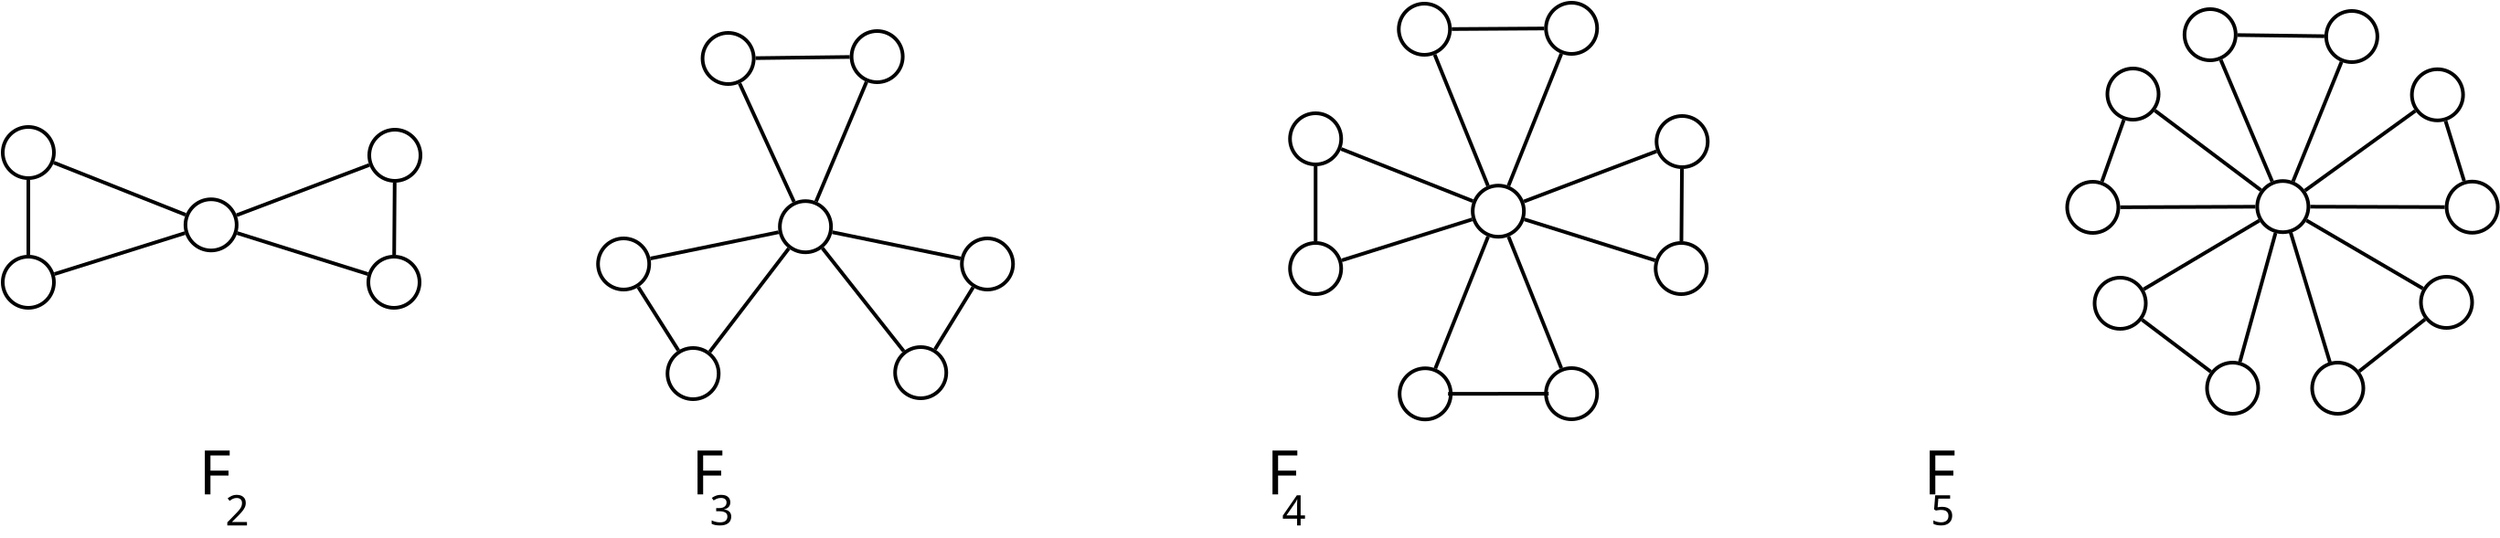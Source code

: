 <?xml version="1.0" encoding="UTF-8"?>
<dia:diagram xmlns:dia="http://www.lysator.liu.se/~alla/dia/">
  <dia:layer name="Background" visible="true" active="true">
    <dia:object type="Standard - Ellipse" version="0" id="O0">
      <dia:attribute name="obj_pos">
        <dia:point val="38.2,21.45"/>
      </dia:attribute>
      <dia:attribute name="obj_bb">
        <dia:rectangle val="38.1,21.35;41.1,24.35"/>
      </dia:attribute>
      <dia:attribute name="elem_corner">
        <dia:point val="38.2,21.45"/>
      </dia:attribute>
      <dia:attribute name="elem_width">
        <dia:real val="2.8"/>
      </dia:attribute>
      <dia:attribute name="elem_height">
        <dia:real val="2.8"/>
      </dia:attribute>
      <dia:attribute name="border_width">
        <dia:real val="0.2"/>
      </dia:attribute>
      <dia:attribute name="show_background">
        <dia:boolean val="false"/>
      </dia:attribute>
      <dia:attribute name="aspect">
        <dia:enum val="2"/>
      </dia:attribute>
    </dia:object>
    <dia:object type="Standard - Line" version="0" id="O1">
      <dia:attribute name="obj_pos">
        <dia:point val="30.999,19.442"/>
      </dia:attribute>
      <dia:attribute name="obj_bb">
        <dia:rectangle val="30.869,19.312;38.336,22.427"/>
      </dia:attribute>
      <dia:attribute name="conn_endpoints">
        <dia:point val="30.999,19.442"/>
        <dia:point val="38.206,22.298"/>
      </dia:attribute>
      <dia:attribute name="numcp">
        <dia:int val="1"/>
      </dia:attribute>
      <dia:attribute name="line_width">
        <dia:real val="0.2"/>
      </dia:attribute>
      <dia:connections>
        <dia:connection handle="0" to="O2" connection="8"/>
        <dia:connection handle="1" to="O0" connection="8"/>
      </dia:connections>
    </dia:object>
    <dia:object type="Standard - Ellipse" version="0" id="O2">
      <dia:attribute name="obj_pos">
        <dia:point val="28.205,17.49"/>
      </dia:attribute>
      <dia:attribute name="obj_bb">
        <dia:rectangle val="28.105,17.39;31.105,20.39"/>
      </dia:attribute>
      <dia:attribute name="elem_corner">
        <dia:point val="28.205,17.49"/>
      </dia:attribute>
      <dia:attribute name="elem_width">
        <dia:real val="2.8"/>
      </dia:attribute>
      <dia:attribute name="elem_height">
        <dia:real val="2.8"/>
      </dia:attribute>
      <dia:attribute name="border_width">
        <dia:real val="0.2"/>
      </dia:attribute>
      <dia:attribute name="show_background">
        <dia:boolean val="false"/>
      </dia:attribute>
      <dia:attribute name="aspect">
        <dia:enum val="2"/>
      </dia:attribute>
    </dia:object>
    <dia:object type="Standard - Line" version="0" id="O3">
      <dia:attribute name="obj_pos">
        <dia:point val="31.036,25.541"/>
      </dia:attribute>
      <dia:attribute name="obj_bb">
        <dia:rectangle val="30.91,23.174;38.295,25.666"/>
      </dia:attribute>
      <dia:attribute name="conn_endpoints">
        <dia:point val="31.036,25.541"/>
        <dia:point val="38.169,23.299"/>
      </dia:attribute>
      <dia:attribute name="numcp">
        <dia:int val="1"/>
      </dia:attribute>
      <dia:attribute name="line_width">
        <dia:real val="0.2"/>
      </dia:attribute>
      <dia:connections>
        <dia:connection handle="0" to="O4" connection="8"/>
        <dia:connection handle="1" to="O0" connection="8"/>
      </dia:connections>
    </dia:object>
    <dia:object type="Standard - Ellipse" version="0" id="O4">
      <dia:attribute name="obj_pos">
        <dia:point val="28.205,24.59"/>
      </dia:attribute>
      <dia:attribute name="obj_bb">
        <dia:rectangle val="28.105,24.49;31.105,27.49"/>
      </dia:attribute>
      <dia:attribute name="elem_corner">
        <dia:point val="28.205,24.59"/>
      </dia:attribute>
      <dia:attribute name="elem_width">
        <dia:real val="2.8"/>
      </dia:attribute>
      <dia:attribute name="elem_height">
        <dia:real val="2.8"/>
      </dia:attribute>
      <dia:attribute name="border_width">
        <dia:real val="0.2"/>
      </dia:attribute>
      <dia:attribute name="show_background">
        <dia:boolean val="false"/>
      </dia:attribute>
      <dia:attribute name="aspect">
        <dia:enum val="2"/>
      </dia:attribute>
    </dia:object>
    <dia:object type="Standard - Line" version="0" id="O5">
      <dia:attribute name="obj_pos">
        <dia:point val="29.605,24.49"/>
      </dia:attribute>
      <dia:attribute name="obj_bb">
        <dia:rectangle val="29.505,20.29;29.705,24.59"/>
      </dia:attribute>
      <dia:attribute name="conn_endpoints">
        <dia:point val="29.605,24.49"/>
        <dia:point val="29.605,20.39"/>
      </dia:attribute>
      <dia:attribute name="numcp">
        <dia:int val="1"/>
      </dia:attribute>
      <dia:attribute name="line_width">
        <dia:real val="0.2"/>
      </dia:attribute>
      <dia:connections>
        <dia:connection handle="0" to="O4" connection="8"/>
        <dia:connection handle="1" to="O2" connection="8"/>
      </dia:connections>
    </dia:object>
    <dia:object type="Standard - Line" version="0" id="O6">
      <dia:attribute name="obj_pos">
        <dia:point val="48.253,19.571"/>
      </dia:attribute>
      <dia:attribute name="obj_bb">
        <dia:rectangle val="40.873,19.442;48.382,22.448"/>
      </dia:attribute>
      <dia:attribute name="conn_endpoints">
        <dia:point val="48.253,19.571"/>
        <dia:point val="41.002,22.319"/>
      </dia:attribute>
      <dia:attribute name="numcp">
        <dia:int val="1"/>
      </dia:attribute>
      <dia:attribute name="line_width">
        <dia:real val="0.2"/>
      </dia:attribute>
      <dia:connections>
        <dia:connection handle="0" to="O7" connection="8"/>
        <dia:connection handle="1" to="O0" connection="8"/>
      </dia:connections>
    </dia:object>
    <dia:object type="Standard - Ellipse" version="0" id="O7">
      <dia:attribute name="obj_pos">
        <dia:point val="48.255,17.64"/>
      </dia:attribute>
      <dia:attribute name="obj_bb">
        <dia:rectangle val="48.155,17.54;51.155,20.54"/>
      </dia:attribute>
      <dia:attribute name="elem_corner">
        <dia:point val="48.255,17.64"/>
      </dia:attribute>
      <dia:attribute name="elem_width">
        <dia:real val="2.8"/>
      </dia:attribute>
      <dia:attribute name="elem_height">
        <dia:real val="2.8"/>
      </dia:attribute>
      <dia:attribute name="border_width">
        <dia:real val="0.2"/>
      </dia:attribute>
      <dia:attribute name="show_background">
        <dia:boolean val="false"/>
      </dia:attribute>
      <dia:attribute name="aspect">
        <dia:enum val="2"/>
      </dia:attribute>
    </dia:object>
    <dia:object type="Standard - Line" version="0" id="O8">
      <dia:attribute name="obj_pos">
        <dia:point val="48.176,25.541"/>
      </dia:attribute>
      <dia:attribute name="obj_bb">
        <dia:rectangle val="40.904,23.173;48.301,25.667"/>
      </dia:attribute>
      <dia:attribute name="conn_endpoints">
        <dia:point val="48.176,25.541"/>
        <dia:point val="41.029,23.299"/>
      </dia:attribute>
      <dia:attribute name="numcp">
        <dia:int val="1"/>
      </dia:attribute>
      <dia:attribute name="line_width">
        <dia:real val="0.2"/>
      </dia:attribute>
      <dia:connections>
        <dia:connection handle="0" to="O9" connection="8"/>
        <dia:connection handle="1" to="O0" connection="8"/>
      </dia:connections>
    </dia:object>
    <dia:object type="Standard - Ellipse" version="0" id="O9">
      <dia:attribute name="obj_pos">
        <dia:point val="48.205,24.59"/>
      </dia:attribute>
      <dia:attribute name="obj_bb">
        <dia:rectangle val="48.105,24.49;51.105,27.49"/>
      </dia:attribute>
      <dia:attribute name="elem_corner">
        <dia:point val="48.205,24.59"/>
      </dia:attribute>
      <dia:attribute name="elem_width">
        <dia:real val="2.8"/>
      </dia:attribute>
      <dia:attribute name="elem_height">
        <dia:real val="2.8"/>
      </dia:attribute>
      <dia:attribute name="border_width">
        <dia:real val="0.2"/>
      </dia:attribute>
      <dia:attribute name="show_background">
        <dia:boolean val="false"/>
      </dia:attribute>
      <dia:attribute name="aspect">
        <dia:enum val="2"/>
      </dia:attribute>
    </dia:object>
    <dia:object type="Standard - Line" version="0" id="O10">
      <dia:attribute name="obj_pos">
        <dia:point val="49.616,24.49"/>
      </dia:attribute>
      <dia:attribute name="obj_bb">
        <dia:rectangle val="49.515,20.44;49.745,24.59"/>
      </dia:attribute>
      <dia:attribute name="conn_endpoints">
        <dia:point val="49.616,24.49"/>
        <dia:point val="49.644,20.54"/>
      </dia:attribute>
      <dia:attribute name="numcp">
        <dia:int val="1"/>
      </dia:attribute>
      <dia:attribute name="line_width">
        <dia:real val="0.2"/>
      </dia:attribute>
      <dia:connections>
        <dia:connection handle="0" to="O9" connection="8"/>
        <dia:connection handle="1" to="O7" connection="8"/>
      </dia:connections>
    </dia:object>
    <dia:object type="Standard - Ellipse" version="0" id="O11">
      <dia:attribute name="obj_pos">
        <dia:point val="70.713,21.55"/>
      </dia:attribute>
      <dia:attribute name="obj_bb">
        <dia:rectangle val="70.612,21.45;73.612,24.45"/>
      </dia:attribute>
      <dia:attribute name="elem_corner">
        <dia:point val="70.713,21.55"/>
      </dia:attribute>
      <dia:attribute name="elem_width">
        <dia:real val="2.8"/>
      </dia:attribute>
      <dia:attribute name="elem_height">
        <dia:real val="2.8"/>
      </dia:attribute>
      <dia:attribute name="border_width">
        <dia:real val="0.2"/>
      </dia:attribute>
      <dia:attribute name="show_background">
        <dia:boolean val="false"/>
      </dia:attribute>
      <dia:attribute name="aspect">
        <dia:enum val="2"/>
      </dia:attribute>
    </dia:object>
    <dia:object type="Standard - Line" version="0" id="O12">
      <dia:attribute name="obj_pos">
        <dia:point val="63.637,24.689"/>
      </dia:attribute>
      <dia:attribute name="obj_bb">
        <dia:rectangle val="63.519,23.133;70.761,24.807"/>
      </dia:attribute>
      <dia:attribute name="conn_endpoints">
        <dia:point val="63.637,24.689"/>
        <dia:point val="70.643,23.251"/>
      </dia:attribute>
      <dia:attribute name="numcp">
        <dia:int val="1"/>
      </dia:attribute>
      <dia:attribute name="line_width">
        <dia:real val="0.2"/>
      </dia:attribute>
      <dia:connections>
        <dia:connection handle="0" to="O13" connection="8"/>
        <dia:connection handle="1" to="O11" connection="8"/>
      </dia:connections>
    </dia:object>
    <dia:object type="Standard - Ellipse" version="0" id="O13">
      <dia:attribute name="obj_pos">
        <dia:point val="60.767,23.59"/>
      </dia:attribute>
      <dia:attribute name="obj_bb">
        <dia:rectangle val="60.667,23.49;63.667,26.49"/>
      </dia:attribute>
      <dia:attribute name="elem_corner">
        <dia:point val="60.767,23.59"/>
      </dia:attribute>
      <dia:attribute name="elem_width">
        <dia:real val="2.8"/>
      </dia:attribute>
      <dia:attribute name="elem_height">
        <dia:real val="2.8"/>
      </dia:attribute>
      <dia:attribute name="border_width">
        <dia:real val="0.2"/>
      </dia:attribute>
      <dia:attribute name="show_background">
        <dia:boolean val="false"/>
      </dia:attribute>
      <dia:attribute name="aspect">
        <dia:enum val="2"/>
      </dia:attribute>
    </dia:object>
    <dia:object type="Standard - Line" version="0" id="O14">
      <dia:attribute name="obj_pos">
        <dia:point val="66.879,29.798"/>
      </dia:attribute>
      <dia:attribute name="obj_bb">
        <dia:rectangle val="66.738,24.002;71.342,29.938"/>
      </dia:attribute>
      <dia:attribute name="conn_endpoints">
        <dia:point val="66.879,29.798"/>
        <dia:point val="71.201,24.142"/>
      </dia:attribute>
      <dia:attribute name="numcp">
        <dia:int val="1"/>
      </dia:attribute>
      <dia:attribute name="line_width">
        <dia:real val="0.2"/>
      </dia:attribute>
      <dia:connections>
        <dia:connection handle="0" to="O15" connection="8"/>
        <dia:connection handle="1" to="O11" connection="8"/>
      </dia:connections>
    </dia:object>
    <dia:object type="Standard - Ellipse" version="0" id="O15">
      <dia:attribute name="obj_pos">
        <dia:point val="64.567,29.59"/>
      </dia:attribute>
      <dia:attribute name="obj_bb">
        <dia:rectangle val="64.468,29.49;67.468,32.49"/>
      </dia:attribute>
      <dia:attribute name="elem_corner">
        <dia:point val="64.567,29.59"/>
      </dia:attribute>
      <dia:attribute name="elem_width">
        <dia:real val="2.8"/>
      </dia:attribute>
      <dia:attribute name="elem_height">
        <dia:real val="2.8"/>
      </dia:attribute>
      <dia:attribute name="border_width">
        <dia:real val="0.2"/>
      </dia:attribute>
      <dia:attribute name="show_background">
        <dia:boolean val="false"/>
      </dia:attribute>
      <dia:attribute name="aspect">
        <dia:enum val="2"/>
      </dia:attribute>
    </dia:object>
    <dia:object type="Standard - Line" version="0" id="O16">
      <dia:attribute name="obj_pos">
        <dia:point val="65.165,29.723"/>
      </dia:attribute>
      <dia:attribute name="obj_bb">
        <dia:rectangle val="62.832,26.119;65.303,29.86"/>
      </dia:attribute>
      <dia:attribute name="conn_endpoints">
        <dia:point val="65.165,29.723"/>
        <dia:point val="62.97,26.258"/>
      </dia:attribute>
      <dia:attribute name="numcp">
        <dia:int val="1"/>
      </dia:attribute>
      <dia:attribute name="line_width">
        <dia:real val="0.2"/>
      </dia:attribute>
      <dia:connections>
        <dia:connection handle="0" to="O15" connection="8"/>
        <dia:connection handle="1" to="O13" connection="8"/>
      </dia:connections>
    </dia:object>
    <dia:object type="Standard - Line" version="0" id="O17">
      <dia:attribute name="obj_pos">
        <dia:point val="80.598,24.689"/>
      </dia:attribute>
      <dia:attribute name="obj_bb">
        <dia:rectangle val="73.464,23.133;80.716,24.807"/>
      </dia:attribute>
      <dia:attribute name="conn_endpoints">
        <dia:point val="80.598,24.689"/>
        <dia:point val="73.582,23.251"/>
      </dia:attribute>
      <dia:attribute name="numcp">
        <dia:int val="1"/>
      </dia:attribute>
      <dia:attribute name="line_width">
        <dia:real val="0.2"/>
      </dia:attribute>
      <dia:connections>
        <dia:connection handle="0" to="O18" connection="8"/>
        <dia:connection handle="1" to="O11" connection="8"/>
      </dia:connections>
    </dia:object>
    <dia:object type="Standard - Ellipse" version="0" id="O18">
      <dia:attribute name="obj_pos">
        <dia:point val="80.668,23.59"/>
      </dia:attribute>
      <dia:attribute name="obj_bb">
        <dia:rectangle val="80.567,23.49;83.567,26.49"/>
      </dia:attribute>
      <dia:attribute name="elem_corner">
        <dia:point val="80.668,23.59"/>
      </dia:attribute>
      <dia:attribute name="elem_width">
        <dia:real val="2.8"/>
      </dia:attribute>
      <dia:attribute name="elem_height">
        <dia:real val="2.8"/>
      </dia:attribute>
      <dia:attribute name="border_width">
        <dia:real val="0.2"/>
      </dia:attribute>
      <dia:attribute name="show_background">
        <dia:boolean val="false"/>
      </dia:attribute>
      <dia:attribute name="aspect">
        <dia:enum val="2"/>
      </dia:attribute>
    </dia:object>
    <dia:object type="Standard - Line" version="0" id="O19">
      <dia:attribute name="obj_pos">
        <dia:point val="77.491,29.766"/>
      </dia:attribute>
      <dia:attribute name="obj_bb">
        <dia:rectangle val="72.899,23.984;77.631,29.906"/>
      </dia:attribute>
      <dia:attribute name="conn_endpoints">
        <dia:point val="77.491,29.766"/>
        <dia:point val="73.039,24.124"/>
      </dia:attribute>
      <dia:attribute name="numcp">
        <dia:int val="1"/>
      </dia:attribute>
      <dia:attribute name="line_width">
        <dia:real val="0.2"/>
      </dia:attribute>
      <dia:connections>
        <dia:connection handle="0" to="O20" connection="8"/>
        <dia:connection handle="1" to="O11" connection="8"/>
      </dia:connections>
    </dia:object>
    <dia:object type="Standard - Ellipse" version="0" id="O20">
      <dia:attribute name="obj_pos">
        <dia:point val="77.017,29.54"/>
      </dia:attribute>
      <dia:attribute name="obj_bb">
        <dia:rectangle val="76.918,29.44;79.918,32.44"/>
      </dia:attribute>
      <dia:attribute name="elem_corner">
        <dia:point val="77.017,29.54"/>
      </dia:attribute>
      <dia:attribute name="elem_width">
        <dia:real val="2.8"/>
      </dia:attribute>
      <dia:attribute name="elem_height">
        <dia:real val="2.8"/>
      </dia:attribute>
      <dia:attribute name="border_width">
        <dia:real val="0.2"/>
      </dia:attribute>
      <dia:attribute name="show_background">
        <dia:boolean val="false"/>
      </dia:attribute>
      <dia:attribute name="aspect">
        <dia:enum val="2"/>
      </dia:attribute>
    </dia:object>
    <dia:object type="Standard - Line" version="0" id="O21">
      <dia:attribute name="obj_pos">
        <dia:point val="79.202,29.661"/>
      </dia:attribute>
      <dia:attribute name="obj_bb">
        <dia:rectangle val="79.064,26.131;81.421,29.799"/>
      </dia:attribute>
      <dia:attribute name="conn_endpoints">
        <dia:point val="79.202,29.661"/>
        <dia:point val="81.283,26.269"/>
      </dia:attribute>
      <dia:attribute name="numcp">
        <dia:int val="1"/>
      </dia:attribute>
      <dia:attribute name="line_width">
        <dia:real val="0.2"/>
      </dia:attribute>
      <dia:connections>
        <dia:connection handle="0" to="O20" connection="8"/>
        <dia:connection handle="1" to="O18" connection="8"/>
      </dia:connections>
    </dia:object>
    <dia:object type="Standard - Line" version="0" id="O22">
      <dia:attribute name="obj_pos">
        <dia:point val="75.453,15.023"/>
      </dia:attribute>
      <dia:attribute name="obj_bb">
        <dia:rectangle val="72.564,14.892;75.584,21.698"/>
      </dia:attribute>
      <dia:attribute name="conn_endpoints">
        <dia:point val="75.453,15.023"/>
        <dia:point val="72.695,21.567"/>
      </dia:attribute>
      <dia:attribute name="numcp">
        <dia:int val="1"/>
      </dia:attribute>
      <dia:attribute name="line_width">
        <dia:real val="0.2"/>
      </dia:attribute>
      <dia:connections>
        <dia:connection handle="0" to="O23" connection="8"/>
        <dia:connection handle="1" to="O11" connection="8"/>
      </dia:connections>
    </dia:object>
    <dia:object type="Standard - Ellipse" version="0" id="O23">
      <dia:attribute name="obj_pos">
        <dia:point val="74.635,12.24"/>
      </dia:attribute>
      <dia:attribute name="obj_bb">
        <dia:rectangle val="74.535,12.14;77.535,15.14"/>
      </dia:attribute>
      <dia:attribute name="elem_corner">
        <dia:point val="74.635,12.24"/>
      </dia:attribute>
      <dia:attribute name="elem_width">
        <dia:real val="2.8"/>
      </dia:attribute>
      <dia:attribute name="elem_height">
        <dia:real val="2.8"/>
      </dia:attribute>
      <dia:attribute name="border_width">
        <dia:real val="0.2"/>
      </dia:attribute>
      <dia:attribute name="show_background">
        <dia:boolean val="false"/>
      </dia:attribute>
      <dia:attribute name="aspect">
        <dia:enum val="2"/>
      </dia:attribute>
    </dia:object>
    <dia:object type="Standard - Line" version="0" id="O24">
      <dia:attribute name="obj_pos">
        <dia:point val="68.511,15.103"/>
      </dia:attribute>
      <dia:attribute name="obj_bb">
        <dia:rectangle val="68.378,14.971;71.619,21.719"/>
      </dia:attribute>
      <dia:attribute name="conn_endpoints">
        <dia:point val="68.511,15.103"/>
        <dia:point val="71.487,21.587"/>
      </dia:attribute>
      <dia:attribute name="numcp">
        <dia:int val="1"/>
      </dia:attribute>
      <dia:attribute name="line_width">
        <dia:real val="0.2"/>
      </dia:attribute>
      <dia:connections>
        <dia:connection handle="0" to="O25" connection="8"/>
        <dia:connection handle="1" to="O11" connection="8"/>
      </dia:connections>
    </dia:object>
    <dia:object type="Standard - Ellipse" version="0" id="O25">
      <dia:attribute name="obj_pos">
        <dia:point val="66.485,12.34"/>
      </dia:attribute>
      <dia:attribute name="obj_bb">
        <dia:rectangle val="66.385,12.24;69.385,15.24"/>
      </dia:attribute>
      <dia:attribute name="elem_corner">
        <dia:point val="66.485,12.34"/>
      </dia:attribute>
      <dia:attribute name="elem_width">
        <dia:real val="2.8"/>
      </dia:attribute>
      <dia:attribute name="elem_height">
        <dia:real val="2.8"/>
      </dia:attribute>
      <dia:attribute name="border_width">
        <dia:real val="0.2"/>
      </dia:attribute>
      <dia:attribute name="show_background">
        <dia:boolean val="false"/>
      </dia:attribute>
      <dia:attribute name="aspect">
        <dia:enum val="2"/>
      </dia:attribute>
    </dia:object>
    <dia:object type="Standard - Line" version="0" id="O26">
      <dia:attribute name="obj_pos">
        <dia:point val="69.383,13.722"/>
      </dia:attribute>
      <dia:attribute name="obj_bb">
        <dia:rectangle val="69.282,13.557;74.638,13.823"/>
      </dia:attribute>
      <dia:attribute name="conn_endpoints">
        <dia:point val="69.383,13.722"/>
        <dia:point val="74.537,13.658"/>
      </dia:attribute>
      <dia:attribute name="numcp">
        <dia:int val="1"/>
      </dia:attribute>
      <dia:attribute name="line_width">
        <dia:real val="0.2"/>
      </dia:attribute>
      <dia:connections>
        <dia:connection handle="0" to="O25" connection="8"/>
        <dia:connection handle="1" to="O23" connection="8"/>
      </dia:connections>
    </dia:object>
    <dia:object type="Standard - Ellipse" version="0" id="O27">
      <dia:attribute name="obj_pos">
        <dia:point val="108.612,20.7"/>
      </dia:attribute>
      <dia:attribute name="obj_bb">
        <dia:rectangle val="108.512,20.6;111.512,23.6"/>
      </dia:attribute>
      <dia:attribute name="elem_corner">
        <dia:point val="108.612,20.7"/>
      </dia:attribute>
      <dia:attribute name="elem_width">
        <dia:real val="2.8"/>
      </dia:attribute>
      <dia:attribute name="elem_height">
        <dia:real val="2.8"/>
      </dia:attribute>
      <dia:attribute name="border_width">
        <dia:real val="0.2"/>
      </dia:attribute>
      <dia:attribute name="show_background">
        <dia:boolean val="false"/>
      </dia:attribute>
      <dia:attribute name="aspect">
        <dia:enum val="2"/>
      </dia:attribute>
    </dia:object>
    <dia:object type="Standard - Line" version="0" id="O28">
      <dia:attribute name="obj_pos">
        <dia:point val="101.412,18.693"/>
      </dia:attribute>
      <dia:attribute name="obj_bb">
        <dia:rectangle val="101.282,18.563;108.747,21.677"/>
      </dia:attribute>
      <dia:attribute name="conn_endpoints">
        <dia:point val="101.412,18.693"/>
        <dia:point val="108.617,21.547"/>
      </dia:attribute>
      <dia:attribute name="numcp">
        <dia:int val="1"/>
      </dia:attribute>
      <dia:attribute name="line_width">
        <dia:real val="0.2"/>
      </dia:attribute>
      <dia:connections>
        <dia:connection handle="0" to="O29" connection="8"/>
        <dia:connection handle="1" to="O27" connection="8"/>
      </dia:connections>
    </dia:object>
    <dia:object type="Standard - Ellipse" version="0" id="O29">
      <dia:attribute name="obj_pos">
        <dia:point val="98.618,16.74"/>
      </dia:attribute>
      <dia:attribute name="obj_bb">
        <dia:rectangle val="98.517,16.64;101.517,19.64"/>
      </dia:attribute>
      <dia:attribute name="elem_corner">
        <dia:point val="98.618,16.74"/>
      </dia:attribute>
      <dia:attribute name="elem_width">
        <dia:real val="2.8"/>
      </dia:attribute>
      <dia:attribute name="elem_height">
        <dia:real val="2.8"/>
      </dia:attribute>
      <dia:attribute name="border_width">
        <dia:real val="0.2"/>
      </dia:attribute>
      <dia:attribute name="show_background">
        <dia:boolean val="false"/>
      </dia:attribute>
      <dia:attribute name="aspect">
        <dia:enum val="2"/>
      </dia:attribute>
    </dia:object>
    <dia:object type="Standard - Line" version="0" id="O30">
      <dia:attribute name="obj_pos">
        <dia:point val="101.448,24.791"/>
      </dia:attribute>
      <dia:attribute name="obj_bb">
        <dia:rectangle val="101.323,22.424;108.707,24.916"/>
      </dia:attribute>
      <dia:attribute name="conn_endpoints">
        <dia:point val="101.448,24.791"/>
        <dia:point val="108.582,22.549"/>
      </dia:attribute>
      <dia:attribute name="numcp">
        <dia:int val="1"/>
      </dia:attribute>
      <dia:attribute name="line_width">
        <dia:real val="0.2"/>
      </dia:attribute>
      <dia:connections>
        <dia:connection handle="0" to="O31" connection="8"/>
        <dia:connection handle="1" to="O27" connection="8"/>
      </dia:connections>
    </dia:object>
    <dia:object type="Standard - Ellipse" version="0" id="O31">
      <dia:attribute name="obj_pos">
        <dia:point val="98.618,23.84"/>
      </dia:attribute>
      <dia:attribute name="obj_bb">
        <dia:rectangle val="98.517,23.74;101.517,26.74"/>
      </dia:attribute>
      <dia:attribute name="elem_corner">
        <dia:point val="98.618,23.84"/>
      </dia:attribute>
      <dia:attribute name="elem_width">
        <dia:real val="2.8"/>
      </dia:attribute>
      <dia:attribute name="elem_height">
        <dia:real val="2.8"/>
      </dia:attribute>
      <dia:attribute name="border_width">
        <dia:real val="0.2"/>
      </dia:attribute>
      <dia:attribute name="show_background">
        <dia:boolean val="false"/>
      </dia:attribute>
      <dia:attribute name="aspect">
        <dia:enum val="2"/>
      </dia:attribute>
    </dia:object>
    <dia:object type="Standard - Line" version="0" id="O32">
      <dia:attribute name="obj_pos">
        <dia:point val="100.017,23.74"/>
      </dia:attribute>
      <dia:attribute name="obj_bb">
        <dia:rectangle val="99.918,19.54;100.117,23.84"/>
      </dia:attribute>
      <dia:attribute name="conn_endpoints">
        <dia:point val="100.017,23.74"/>
        <dia:point val="100.017,19.64"/>
      </dia:attribute>
      <dia:attribute name="numcp">
        <dia:int val="1"/>
      </dia:attribute>
      <dia:attribute name="line_width">
        <dia:real val="0.2"/>
      </dia:attribute>
      <dia:connections>
        <dia:connection handle="0" to="O31" connection="8"/>
        <dia:connection handle="1" to="O29" connection="8"/>
      </dia:connections>
    </dia:object>
    <dia:object type="Standard - Line" version="0" id="O33">
      <dia:attribute name="obj_pos">
        <dia:point val="118.666,18.821"/>
      </dia:attribute>
      <dia:attribute name="obj_bb">
        <dia:rectangle val="111.286,18.692;118.794,21.698"/>
      </dia:attribute>
      <dia:attribute name="conn_endpoints">
        <dia:point val="118.666,18.821"/>
        <dia:point val="111.414,21.569"/>
      </dia:attribute>
      <dia:attribute name="numcp">
        <dia:int val="1"/>
      </dia:attribute>
      <dia:attribute name="line_width">
        <dia:real val="0.2"/>
      </dia:attribute>
      <dia:connections>
        <dia:connection handle="0" to="O34" connection="8"/>
        <dia:connection handle="1" to="O27" connection="8"/>
      </dia:connections>
    </dia:object>
    <dia:object type="Standard - Ellipse" version="0" id="O34">
      <dia:attribute name="obj_pos">
        <dia:point val="118.668,16.89"/>
      </dia:attribute>
      <dia:attribute name="obj_bb">
        <dia:rectangle val="118.568,16.79;121.568,19.79"/>
      </dia:attribute>
      <dia:attribute name="elem_corner">
        <dia:point val="118.668,16.89"/>
      </dia:attribute>
      <dia:attribute name="elem_width">
        <dia:real val="2.8"/>
      </dia:attribute>
      <dia:attribute name="elem_height">
        <dia:real val="2.8"/>
      </dia:attribute>
      <dia:attribute name="border_width">
        <dia:real val="0.2"/>
      </dia:attribute>
      <dia:attribute name="show_background">
        <dia:boolean val="false"/>
      </dia:attribute>
      <dia:attribute name="aspect">
        <dia:enum val="2"/>
      </dia:attribute>
    </dia:object>
    <dia:object type="Standard - Line" version="0" id="O35">
      <dia:attribute name="obj_pos">
        <dia:point val="118.589,24.791"/>
      </dia:attribute>
      <dia:attribute name="obj_bb">
        <dia:rectangle val="111.316,22.423;118.714,24.917"/>
      </dia:attribute>
      <dia:attribute name="conn_endpoints">
        <dia:point val="118.589,24.791"/>
        <dia:point val="111.441,22.549"/>
      </dia:attribute>
      <dia:attribute name="numcp">
        <dia:int val="1"/>
      </dia:attribute>
      <dia:attribute name="line_width">
        <dia:real val="0.2"/>
      </dia:attribute>
      <dia:connections>
        <dia:connection handle="0" to="O36" connection="8"/>
        <dia:connection handle="1" to="O27" connection="8"/>
      </dia:connections>
    </dia:object>
    <dia:object type="Standard - Ellipse" version="0" id="O36">
      <dia:attribute name="obj_pos">
        <dia:point val="118.618,23.84"/>
      </dia:attribute>
      <dia:attribute name="obj_bb">
        <dia:rectangle val="118.518,23.74;121.518,26.74"/>
      </dia:attribute>
      <dia:attribute name="elem_corner">
        <dia:point val="118.618,23.84"/>
      </dia:attribute>
      <dia:attribute name="elem_width">
        <dia:real val="2.8"/>
      </dia:attribute>
      <dia:attribute name="elem_height">
        <dia:real val="2.8"/>
      </dia:attribute>
      <dia:attribute name="border_width">
        <dia:real val="0.2"/>
      </dia:attribute>
      <dia:attribute name="show_background">
        <dia:boolean val="false"/>
      </dia:attribute>
      <dia:attribute name="aspect">
        <dia:enum val="2"/>
      </dia:attribute>
    </dia:object>
    <dia:object type="Standard - Line" version="0" id="O37">
      <dia:attribute name="obj_pos">
        <dia:point val="120.029,23.74"/>
      </dia:attribute>
      <dia:attribute name="obj_bb">
        <dia:rectangle val="119.928,19.69;120.158,23.84"/>
      </dia:attribute>
      <dia:attribute name="conn_endpoints">
        <dia:point val="120.029,23.74"/>
        <dia:point val="120.057,19.79"/>
      </dia:attribute>
      <dia:attribute name="numcp">
        <dia:int val="1"/>
      </dia:attribute>
      <dia:attribute name="line_width">
        <dia:real val="0.2"/>
      </dia:attribute>
      <dia:connections>
        <dia:connection handle="0" to="O36" connection="8"/>
        <dia:connection handle="1" to="O34" connection="8"/>
      </dia:connections>
    </dia:object>
    <dia:object type="Standard - Line" version="0" id="O38">
      <dia:attribute name="obj_pos">
        <dia:point val="113.462,13.48"/>
      </dia:attribute>
      <dia:attribute name="obj_bb">
        <dia:rectangle val="110.439,13.351;113.591,20.839"/>
      </dia:attribute>
      <dia:attribute name="conn_endpoints">
        <dia:point val="113.462,13.48"/>
        <dia:point val="110.568,20.709"/>
      </dia:attribute>
      <dia:attribute name="numcp">
        <dia:int val="1"/>
      </dia:attribute>
      <dia:attribute name="line_width">
        <dia:real val="0.2"/>
      </dia:attribute>
      <dia:connections>
        <dia:connection handle="0" to="O39" connection="8"/>
        <dia:connection handle="1" to="O27" connection="8"/>
      </dia:connections>
    </dia:object>
    <dia:object type="Standard - Ellipse" version="0" id="O39">
      <dia:attribute name="obj_pos">
        <dia:point val="112.618,10.69"/>
      </dia:attribute>
      <dia:attribute name="obj_bb">
        <dia:rectangle val="112.518,10.59;115.518,13.59"/>
      </dia:attribute>
      <dia:attribute name="elem_corner">
        <dia:point val="112.618,10.69"/>
      </dia:attribute>
      <dia:attribute name="elem_width">
        <dia:real val="2.8"/>
      </dia:attribute>
      <dia:attribute name="elem_height">
        <dia:real val="2.8"/>
      </dia:attribute>
      <dia:attribute name="border_width">
        <dia:real val="0.2"/>
      </dia:attribute>
      <dia:attribute name="show_background">
        <dia:boolean val="false"/>
      </dia:attribute>
      <dia:attribute name="aspect">
        <dia:enum val="2"/>
      </dia:attribute>
    </dia:object>
    <dia:object type="Standard - Line" version="0" id="O40">
      <dia:attribute name="obj_pos">
        <dia:point val="106.532,13.53"/>
      </dia:attribute>
      <dia:attribute name="obj_bb">
        <dia:rectangle val="106.402,13.4;109.578,20.84"/>
      </dia:attribute>
      <dia:attribute name="conn_endpoints">
        <dia:point val="106.532,13.53"/>
        <dia:point val="109.448,20.71"/>
      </dia:attribute>
      <dia:attribute name="numcp">
        <dia:int val="1"/>
      </dia:attribute>
      <dia:attribute name="line_width">
        <dia:real val="0.2"/>
      </dia:attribute>
      <dia:connections>
        <dia:connection handle="0" to="O41" connection="8"/>
        <dia:connection handle="1" to="O27" connection="8"/>
      </dia:connections>
    </dia:object>
    <dia:object type="Standard - Ellipse" version="0" id="O41">
      <dia:attribute name="obj_pos">
        <dia:point val="104.568,10.74"/>
      </dia:attribute>
      <dia:attribute name="obj_bb">
        <dia:rectangle val="104.468,10.64;107.468,13.64"/>
      </dia:attribute>
      <dia:attribute name="elem_corner">
        <dia:point val="104.568,10.74"/>
      </dia:attribute>
      <dia:attribute name="elem_width">
        <dia:real val="2.8"/>
      </dia:attribute>
      <dia:attribute name="elem_height">
        <dia:real val="2.8"/>
      </dia:attribute>
      <dia:attribute name="border_width">
        <dia:real val="0.2"/>
      </dia:attribute>
      <dia:attribute name="show_background">
        <dia:boolean val="false"/>
      </dia:attribute>
      <dia:attribute name="aspect">
        <dia:enum val="2"/>
      </dia:attribute>
    </dia:object>
    <dia:object type="Standard - Line" version="0" id="O42">
      <dia:attribute name="obj_pos">
        <dia:point val="107.468,12.131"/>
      </dia:attribute>
      <dia:attribute name="obj_bb">
        <dia:rectangle val="107.367,11.999;112.619,12.231"/>
      </dia:attribute>
      <dia:attribute name="conn_endpoints">
        <dia:point val="107.468,12.131"/>
        <dia:point val="112.518,12.099"/>
      </dia:attribute>
      <dia:attribute name="numcp">
        <dia:int val="1"/>
      </dia:attribute>
      <dia:attribute name="line_width">
        <dia:real val="0.2"/>
      </dia:attribute>
      <dia:connections>
        <dia:connection handle="0" to="O41" connection="8"/>
        <dia:connection handle="1" to="O39" connection="8"/>
      </dia:connections>
    </dia:object>
    <dia:object type="Standard - Line" version="0" id="O43">
      <dia:attribute name="obj_pos">
        <dia:point val="113.46,30.699"/>
      </dia:attribute>
      <dia:attribute name="obj_bb">
        <dia:rectangle val="110.44,23.361;113.59,30.829"/>
      </dia:attribute>
      <dia:attribute name="conn_endpoints">
        <dia:point val="113.46,30.699"/>
        <dia:point val="110.57,23.491"/>
      </dia:attribute>
      <dia:attribute name="numcp">
        <dia:int val="1"/>
      </dia:attribute>
      <dia:attribute name="line_width">
        <dia:real val="0.2"/>
      </dia:attribute>
      <dia:connections>
        <dia:connection handle="0" to="O44" connection="8"/>
        <dia:connection handle="1" to="O27" connection="8"/>
      </dia:connections>
    </dia:object>
    <dia:object type="Standard - Ellipse" version="0" id="O44">
      <dia:attribute name="obj_pos">
        <dia:point val="112.618,30.69"/>
      </dia:attribute>
      <dia:attribute name="obj_bb">
        <dia:rectangle val="112.518,30.59;115.518,33.59"/>
      </dia:attribute>
      <dia:attribute name="elem_corner">
        <dia:point val="112.618,30.69"/>
      </dia:attribute>
      <dia:attribute name="elem_width">
        <dia:real val="2.8"/>
      </dia:attribute>
      <dia:attribute name="elem_height">
        <dia:real val="2.8"/>
      </dia:attribute>
      <dia:attribute name="border_width">
        <dia:real val="0.2"/>
      </dia:attribute>
      <dia:attribute name="show_background">
        <dia:boolean val="false"/>
      </dia:attribute>
      <dia:attribute name="aspect">
        <dia:enum val="2"/>
      </dia:attribute>
    </dia:object>
    <dia:object type="Standard - Line" version="0" id="O45">
      <dia:attribute name="obj_pos">
        <dia:point val="106.57,30.708"/>
      </dia:attribute>
      <dia:attribute name="obj_bb">
        <dia:rectangle val="106.44,23.362;109.585,30.838"/>
      </dia:attribute>
      <dia:attribute name="conn_endpoints">
        <dia:point val="106.57,30.708"/>
        <dia:point val="109.455,23.492"/>
      </dia:attribute>
      <dia:attribute name="numcp">
        <dia:int val="1"/>
      </dia:attribute>
      <dia:attribute name="line_width">
        <dia:real val="0.2"/>
      </dia:attribute>
      <dia:connections>
        <dia:connection handle="0" to="O46" connection="8"/>
        <dia:connection handle="1" to="O27" connection="8"/>
      </dia:connections>
    </dia:object>
    <dia:object type="Standard - Ellipse" version="0" id="O46">
      <dia:attribute name="obj_pos">
        <dia:point val="104.613,30.7"/>
      </dia:attribute>
      <dia:attribute name="obj_bb">
        <dia:rectangle val="104.513,30.6;107.513,33.6"/>
      </dia:attribute>
      <dia:attribute name="elem_corner">
        <dia:point val="104.613,30.7"/>
      </dia:attribute>
      <dia:attribute name="elem_width">
        <dia:real val="2.8"/>
      </dia:attribute>
      <dia:attribute name="elem_height">
        <dia:real val="2.8"/>
      </dia:attribute>
      <dia:attribute name="border_width">
        <dia:real val="0.2"/>
      </dia:attribute>
      <dia:attribute name="show_background">
        <dia:boolean val="false"/>
      </dia:attribute>
      <dia:attribute name="aspect">
        <dia:enum val="2"/>
      </dia:attribute>
    </dia:object>
    <dia:object type="Standard - Line" version="0" id="O47">
      <dia:attribute name="obj_pos">
        <dia:point val="107.264,32.098"/>
      </dia:attribute>
      <dia:attribute name="obj_bb">
        <dia:rectangle val="107.164,31.991;112.867,32.199"/>
      </dia:attribute>
      <dia:attribute name="conn_endpoints">
        <dia:point val="107.264,32.098"/>
        <dia:point val="112.767,32.092"/>
      </dia:attribute>
      <dia:attribute name="numcp">
        <dia:int val="1"/>
      </dia:attribute>
      <dia:attribute name="line_width">
        <dia:real val="0.2"/>
      </dia:attribute>
      <dia:connections>
        <dia:connection handle="0" to="O46" connection="8"/>
        <dia:connection handle="1" to="O44" connection="8"/>
      </dia:connections>
    </dia:object>
    <dia:object type="Standard - Ellipse" version="0" id="O48">
      <dia:attribute name="obj_pos">
        <dia:point val="151.525,20.45"/>
      </dia:attribute>
      <dia:attribute name="obj_bb">
        <dia:rectangle val="151.425,20.35;154.425,23.35"/>
      </dia:attribute>
      <dia:attribute name="elem_corner">
        <dia:point val="151.525,20.45"/>
      </dia:attribute>
      <dia:attribute name="elem_width">
        <dia:real val="2.8"/>
      </dia:attribute>
      <dia:attribute name="elem_height">
        <dia:real val="2.8"/>
      </dia:attribute>
      <dia:attribute name="border_width">
        <dia:real val="0.2"/>
      </dia:attribute>
      <dia:attribute name="show_background">
        <dia:boolean val="false"/>
      </dia:attribute>
      <dia:attribute name="aspect">
        <dia:enum val="2"/>
      </dia:attribute>
    </dia:object>
    <dia:object type="Standard - Line" version="0" id="O49">
      <dia:attribute name="obj_pos">
        <dia:point val="145.318,26.374"/>
      </dia:attribute>
      <dia:attribute name="obj_bb">
        <dia:rectangle val="145.181,22.479;151.774,26.511"/>
      </dia:attribute>
      <dia:attribute name="conn_endpoints">
        <dia:point val="145.318,26.374"/>
        <dia:point val="151.637,22.616"/>
      </dia:attribute>
      <dia:attribute name="numcp">
        <dia:int val="1"/>
      </dia:attribute>
      <dia:attribute name="line_width">
        <dia:real val="0.2"/>
      </dia:attribute>
      <dia:connections>
        <dia:connection handle="0" to="O50" connection="8"/>
        <dia:connection handle="1" to="O48" connection="8"/>
      </dia:connections>
    </dia:object>
    <dia:object type="Standard - Ellipse" version="0" id="O50">
      <dia:attribute name="obj_pos">
        <dia:point val="142.63,25.74"/>
      </dia:attribute>
      <dia:attribute name="obj_bb">
        <dia:rectangle val="142.53,25.64;145.53,28.64"/>
      </dia:attribute>
      <dia:attribute name="elem_corner">
        <dia:point val="142.63,25.74"/>
      </dia:attribute>
      <dia:attribute name="elem_width">
        <dia:real val="2.8"/>
      </dia:attribute>
      <dia:attribute name="elem_height">
        <dia:real val="2.8"/>
      </dia:attribute>
      <dia:attribute name="border_width">
        <dia:real val="0.2"/>
      </dia:attribute>
      <dia:attribute name="show_background">
        <dia:boolean val="false"/>
      </dia:attribute>
      <dia:attribute name="aspect">
        <dia:enum val="2"/>
      </dia:attribute>
    </dia:object>
    <dia:object type="Standard - Line" version="0" id="O51">
      <dia:attribute name="obj_pos">
        <dia:point val="150.578,30.349"/>
      </dia:attribute>
      <dia:attribute name="obj_bb">
        <dia:rectangle val="150.455,23.169;152.65,30.471"/>
      </dia:attribute>
      <dia:attribute name="conn_endpoints">
        <dia:point val="150.578,30.349"/>
        <dia:point val="152.527,23.291"/>
      </dia:attribute>
      <dia:attribute name="numcp">
        <dia:int val="1"/>
      </dia:attribute>
      <dia:attribute name="line_width">
        <dia:real val="0.2"/>
      </dia:attribute>
      <dia:connections>
        <dia:connection handle="0" to="O52" connection="8"/>
        <dia:connection handle="1" to="O48" connection="8"/>
      </dia:connections>
    </dia:object>
    <dia:object type="Standard - Ellipse" version="0" id="O52">
      <dia:attribute name="obj_pos">
        <dia:point val="148.78,30.39"/>
      </dia:attribute>
      <dia:attribute name="obj_bb">
        <dia:rectangle val="148.68,30.29;151.68,33.29"/>
      </dia:attribute>
      <dia:attribute name="elem_corner">
        <dia:point val="148.78,30.39"/>
      </dia:attribute>
      <dia:attribute name="elem_width">
        <dia:real val="2.8"/>
      </dia:attribute>
      <dia:attribute name="elem_height">
        <dia:real val="2.8"/>
      </dia:attribute>
      <dia:attribute name="border_width">
        <dia:real val="0.2"/>
      </dia:attribute>
      <dia:attribute name="show_background">
        <dia:boolean val="false"/>
      </dia:attribute>
      <dia:attribute name="aspect">
        <dia:enum val="2"/>
      </dia:attribute>
    </dia:object>
    <dia:object type="Standard - Line" version="0" id="O53">
      <dia:attribute name="obj_pos">
        <dia:point val="148.984,30.886"/>
      </dia:attribute>
      <dia:attribute name="obj_bb">
        <dia:rectangle val="145.086,27.904;149.124,31.026"/>
      </dia:attribute>
      <dia:attribute name="conn_endpoints">
        <dia:point val="148.984,30.886"/>
        <dia:point val="145.226,28.044"/>
      </dia:attribute>
      <dia:attribute name="numcp">
        <dia:int val="1"/>
      </dia:attribute>
      <dia:attribute name="line_width">
        <dia:real val="0.2"/>
      </dia:attribute>
      <dia:connections>
        <dia:connection handle="0" to="O52" connection="8"/>
        <dia:connection handle="1" to="O50" connection="8"/>
      </dia:connections>
    </dia:object>
    <dia:object type="Standard - Line" version="0" id="O54">
      <dia:attribute name="obj_pos">
        <dia:point val="160.585,26.332"/>
      </dia:attribute>
      <dia:attribute name="obj_bb">
        <dia:rectangle val="154.083,22.471;160.722,26.469"/>
      </dia:attribute>
      <dia:attribute name="conn_endpoints">
        <dia:point val="160.585,26.332"/>
        <dia:point val="154.22,22.608"/>
      </dia:attribute>
      <dia:attribute name="numcp">
        <dia:int val="1"/>
      </dia:attribute>
      <dia:attribute name="line_width">
        <dia:real val="0.2"/>
      </dia:attribute>
      <dia:connections>
        <dia:connection handle="0" to="O55" connection="8"/>
        <dia:connection handle="1" to="O48" connection="8"/>
      </dia:connections>
    </dia:object>
    <dia:object type="Standard - Ellipse" version="0" id="O55">
      <dia:attribute name="obj_pos">
        <dia:point val="160.48,25.69"/>
      </dia:attribute>
      <dia:attribute name="obj_bb">
        <dia:rectangle val="160.38,25.59;163.38,28.59"/>
      </dia:attribute>
      <dia:attribute name="elem_corner">
        <dia:point val="160.48,25.69"/>
      </dia:attribute>
      <dia:attribute name="elem_width">
        <dia:real val="2.8"/>
      </dia:attribute>
      <dia:attribute name="elem_height">
        <dia:real val="2.8"/>
      </dia:attribute>
      <dia:attribute name="border_width">
        <dia:real val="0.2"/>
      </dia:attribute>
      <dia:attribute name="show_background">
        <dia:boolean val="false"/>
      </dia:attribute>
      <dia:attribute name="aspect">
        <dia:enum val="2"/>
      </dia:attribute>
    </dia:object>
    <dia:object type="Standard - Line" version="0" id="O56">
      <dia:attribute name="obj_pos">
        <dia:point val="155.502,30.373"/>
      </dia:attribute>
      <dia:attribute name="obj_bb">
        <dia:rectangle val="153.229,23.143;155.626,30.497"/>
      </dia:attribute>
      <dia:attribute name="conn_endpoints">
        <dia:point val="155.502,30.373"/>
        <dia:point val="153.353,23.267"/>
      </dia:attribute>
      <dia:attribute name="numcp">
        <dia:int val="1"/>
      </dia:attribute>
      <dia:attribute name="line_width">
        <dia:real val="0.2"/>
      </dia:attribute>
      <dia:connections>
        <dia:connection handle="0" to="O57" connection="8"/>
        <dia:connection handle="1" to="O48" connection="8"/>
      </dia:connections>
    </dia:object>
    <dia:object type="Standard - Ellipse" version="0" id="O57">
      <dia:attribute name="obj_pos">
        <dia:point val="154.53,30.39"/>
      </dia:attribute>
      <dia:attribute name="obj_bb">
        <dia:rectangle val="154.43,30.29;157.43,33.29"/>
      </dia:attribute>
      <dia:attribute name="elem_corner">
        <dia:point val="154.53,30.39"/>
      </dia:attribute>
      <dia:attribute name="elem_width">
        <dia:real val="2.8"/>
      </dia:attribute>
      <dia:attribute name="elem_height">
        <dia:real val="2.8"/>
      </dia:attribute>
      <dia:attribute name="border_width">
        <dia:real val="0.2"/>
      </dia:attribute>
      <dia:attribute name="show_background">
        <dia:boolean val="false"/>
      </dia:attribute>
      <dia:attribute name="aspect">
        <dia:enum val="2"/>
      </dia:attribute>
    </dia:object>
    <dia:object type="Standard - Line" version="0" id="O58">
      <dia:attribute name="obj_pos">
        <dia:point val="157.107,30.86"/>
      </dia:attribute>
      <dia:attribute name="obj_bb">
        <dia:rectangle val="156.967,27.879;160.843,31.001"/>
      </dia:attribute>
      <dia:attribute name="conn_endpoints">
        <dia:point val="157.107,30.86"/>
        <dia:point val="160.703,28.02"/>
      </dia:attribute>
      <dia:attribute name="numcp">
        <dia:int val="1"/>
      </dia:attribute>
      <dia:attribute name="line_width">
        <dia:real val="0.2"/>
      </dia:attribute>
      <dia:connections>
        <dia:connection handle="0" to="O57" connection="8"/>
        <dia:connection handle="1" to="O55" connection="8"/>
      </dia:connections>
    </dia:object>
    <dia:object type="Standard - Line" version="0" id="O59">
      <dia:attribute name="obj_pos">
        <dia:point val="156.136,13.927"/>
      </dia:attribute>
      <dia:attribute name="obj_bb">
        <dia:rectangle val="153.357,13.796;156.266,20.594"/>
      </dia:attribute>
      <dia:attribute name="conn_endpoints">
        <dia:point val="156.136,13.927"/>
        <dia:point val="153.487,20.463"/>
      </dia:attribute>
      <dia:attribute name="numcp">
        <dia:int val="1"/>
      </dia:attribute>
      <dia:attribute name="line_width">
        <dia:real val="0.2"/>
      </dia:attribute>
      <dia:connections>
        <dia:connection handle="0" to="O60" connection="8"/>
        <dia:connection handle="1" to="O48" connection="8"/>
      </dia:connections>
    </dia:object>
    <dia:object type="Standard - Ellipse" version="0" id="O60">
      <dia:attribute name="obj_pos">
        <dia:point val="155.298,11.14"/>
      </dia:attribute>
      <dia:attribute name="obj_bb">
        <dia:rectangle val="155.198,11.04;158.198,14.04"/>
      </dia:attribute>
      <dia:attribute name="elem_corner">
        <dia:point val="155.298,11.14"/>
      </dia:attribute>
      <dia:attribute name="elem_width">
        <dia:real val="2.8"/>
      </dia:attribute>
      <dia:attribute name="elem_height">
        <dia:real val="2.8"/>
      </dia:attribute>
      <dia:attribute name="border_width">
        <dia:real val="0.2"/>
      </dia:attribute>
      <dia:attribute name="show_background">
        <dia:boolean val="false"/>
      </dia:attribute>
      <dia:attribute name="aspect">
        <dia:enum val="2"/>
      </dia:attribute>
    </dia:object>
    <dia:object type="Standard - Line" version="0" id="O61">
      <dia:attribute name="obj_pos">
        <dia:point val="149.532,13.821"/>
      </dia:attribute>
      <dia:attribute name="obj_bb">
        <dia:rectangle val="149.401,13.69;152.472,20.6"/>
      </dia:attribute>
      <dia:attribute name="conn_endpoints">
        <dia:point val="149.532,13.821"/>
        <dia:point val="152.341,20.469"/>
      </dia:attribute>
      <dia:attribute name="numcp">
        <dia:int val="1"/>
      </dia:attribute>
      <dia:attribute name="line_width">
        <dia:real val="0.2"/>
      </dia:attribute>
      <dia:connections>
        <dia:connection handle="0" to="O62" connection="8"/>
        <dia:connection handle="1" to="O48" connection="8"/>
      </dia:connections>
    </dia:object>
    <dia:object type="Standard - Ellipse" version="0" id="O62">
      <dia:attribute name="obj_pos">
        <dia:point val="147.548,11.04"/>
      </dia:attribute>
      <dia:attribute name="obj_bb">
        <dia:rectangle val="147.448,10.94;150.448,13.94"/>
      </dia:attribute>
      <dia:attribute name="elem_corner">
        <dia:point val="147.548,11.04"/>
      </dia:attribute>
      <dia:attribute name="elem_width">
        <dia:real val="2.8"/>
      </dia:attribute>
      <dia:attribute name="elem_height">
        <dia:real val="2.8"/>
      </dia:attribute>
      <dia:attribute name="border_width">
        <dia:real val="0.2"/>
      </dia:attribute>
      <dia:attribute name="show_background">
        <dia:boolean val="false"/>
      </dia:attribute>
      <dia:attribute name="aspect">
        <dia:enum val="2"/>
      </dia:attribute>
    </dia:object>
    <dia:object type="Standard - Line" version="0" id="O63">
      <dia:attribute name="obj_pos">
        <dia:point val="150.447,12.459"/>
      </dia:attribute>
      <dia:attribute name="obj_bb">
        <dia:rectangle val="150.346,12.358;155.3,12.622"/>
      </dia:attribute>
      <dia:attribute name="conn_endpoints">
        <dia:point val="150.447,12.459"/>
        <dia:point val="155.199,12.521"/>
      </dia:attribute>
      <dia:attribute name="numcp">
        <dia:int val="1"/>
      </dia:attribute>
      <dia:attribute name="line_width">
        <dia:real val="0.2"/>
      </dia:attribute>
      <dia:connections>
        <dia:connection handle="0" to="O62" connection="8"/>
        <dia:connection handle="1" to="O60" connection="8"/>
      </dia:connections>
    </dia:object>
    <dia:object type="Standard - Line" version="0" id="O64">
      <dia:attribute name="obj_pos">
        <dia:point val="145.929,16.591"/>
      </dia:attribute>
      <dia:attribute name="obj_bb">
        <dia:rectangle val="145.789,16.451;151.866,21.089"/>
      </dia:attribute>
      <dia:attribute name="conn_endpoints">
        <dia:point val="145.929,16.591"/>
        <dia:point val="151.726,20.949"/>
      </dia:attribute>
      <dia:attribute name="numcp">
        <dia:int val="1"/>
      </dia:attribute>
      <dia:attribute name="line_width">
        <dia:real val="0.2"/>
      </dia:attribute>
      <dia:connections>
        <dia:connection handle="0" to="O65" connection="8"/>
        <dia:connection handle="1" to="O48" connection="8"/>
      </dia:connections>
    </dia:object>
    <dia:object type="Standard - Ellipse" version="0" id="O65">
      <dia:attribute name="obj_pos">
        <dia:point val="143.33,14.29"/>
      </dia:attribute>
      <dia:attribute name="obj_bb">
        <dia:rectangle val="143.23,14.19;146.23,17.19"/>
      </dia:attribute>
      <dia:attribute name="elem_corner">
        <dia:point val="143.33,14.29"/>
      </dia:attribute>
      <dia:attribute name="elem_width">
        <dia:real val="2.8"/>
      </dia:attribute>
      <dia:attribute name="elem_height">
        <dia:real val="2.8"/>
      </dia:attribute>
      <dia:attribute name="border_width">
        <dia:real val="0.2"/>
      </dia:attribute>
      <dia:attribute name="show_background">
        <dia:boolean val="false"/>
      </dia:attribute>
      <dia:attribute name="aspect">
        <dia:enum val="2"/>
      </dia:attribute>
    </dia:object>
    <dia:object type="Standard - Line" version="0" id="O66">
      <dia:attribute name="obj_pos">
        <dia:point val="144.03,21.884"/>
      </dia:attribute>
      <dia:attribute name="obj_bb">
        <dia:rectangle val="143.93,21.755;151.525,21.985"/>
      </dia:attribute>
      <dia:attribute name="conn_endpoints">
        <dia:point val="144.03,21.884"/>
        <dia:point val="151.425,21.856"/>
      </dia:attribute>
      <dia:attribute name="numcp">
        <dia:int val="1"/>
      </dia:attribute>
      <dia:attribute name="line_width">
        <dia:real val="0.2"/>
      </dia:attribute>
      <dia:connections>
        <dia:connection handle="0" to="O67" connection="8"/>
        <dia:connection handle="1" to="O48" connection="8"/>
      </dia:connections>
    </dia:object>
    <dia:object type="Standard - Ellipse" version="0" id="O67">
      <dia:attribute name="obj_pos">
        <dia:point val="141.13,20.49"/>
      </dia:attribute>
      <dia:attribute name="obj_bb">
        <dia:rectangle val="141.03,20.39;144.03,23.39"/>
      </dia:attribute>
      <dia:attribute name="elem_corner">
        <dia:point val="141.13,20.49"/>
      </dia:attribute>
      <dia:attribute name="elem_width">
        <dia:real val="2.8"/>
      </dia:attribute>
      <dia:attribute name="elem_height">
        <dia:real val="2.8"/>
      </dia:attribute>
      <dia:attribute name="border_width">
        <dia:real val="0.2"/>
      </dia:attribute>
      <dia:attribute name="show_background">
        <dia:boolean val="false"/>
      </dia:attribute>
      <dia:attribute name="aspect">
        <dia:enum val="2"/>
      </dia:attribute>
    </dia:object>
    <dia:object type="Standard - Line" version="0" id="O68">
      <dia:attribute name="obj_pos">
        <dia:point val="143.031,20.478"/>
      </dia:attribute>
      <dia:attribute name="obj_bb">
        <dia:rectangle val="142.903,16.975;144.357,20.605"/>
      </dia:attribute>
      <dia:attribute name="conn_endpoints">
        <dia:point val="143.031,20.478"/>
        <dia:point val="144.229,17.102"/>
      </dia:attribute>
      <dia:attribute name="numcp">
        <dia:int val="1"/>
      </dia:attribute>
      <dia:attribute name="line_width">
        <dia:real val="0.2"/>
      </dia:attribute>
      <dia:connections>
        <dia:connection handle="0" to="O67" connection="8"/>
        <dia:connection handle="1" to="O65" connection="8"/>
      </dia:connections>
    </dia:object>
    <dia:object type="Standard - Line" version="0" id="O69">
      <dia:attribute name="obj_pos">
        <dia:point val="161.785,21.876"/>
      </dia:attribute>
      <dia:attribute name="obj_bb">
        <dia:rectangle val="154.325,21.754;161.885,21.976"/>
      </dia:attribute>
      <dia:attribute name="conn_endpoints">
        <dia:point val="161.785,21.876"/>
        <dia:point val="154.425,21.854"/>
      </dia:attribute>
      <dia:attribute name="numcp">
        <dia:int val="1"/>
      </dia:attribute>
      <dia:attribute name="line_width">
        <dia:real val="0.2"/>
      </dia:attribute>
      <dia:connections>
        <dia:connection handle="0" to="O70" connection="8"/>
        <dia:connection handle="1" to="O48" connection="8"/>
      </dia:connections>
    </dia:object>
    <dia:object type="Standard - Ellipse" version="0" id="O70">
      <dia:attribute name="obj_pos">
        <dia:point val="161.885,20.48"/>
      </dia:attribute>
      <dia:attribute name="obj_bb">
        <dia:rectangle val="161.785,20.38;164.785,23.38"/>
      </dia:attribute>
      <dia:attribute name="elem_corner">
        <dia:point val="161.885,20.48"/>
      </dia:attribute>
      <dia:attribute name="elem_width">
        <dia:real val="2.8"/>
      </dia:attribute>
      <dia:attribute name="elem_height">
        <dia:real val="2.8"/>
      </dia:attribute>
      <dia:attribute name="border_width">
        <dia:real val="0.2"/>
      </dia:attribute>
      <dia:attribute name="show_background">
        <dia:boolean val="false"/>
      </dia:attribute>
      <dia:attribute name="aspect">
        <dia:enum val="2"/>
      </dia:attribute>
    </dia:object>
    <dia:object type="Standard - Line" version="0" id="O71">
      <dia:attribute name="obj_pos">
        <dia:point val="160.17,16.609"/>
      </dia:attribute>
      <dia:attribute name="obj_bb">
        <dia:rectangle val="154,16.469;160.31,21.111"/>
      </dia:attribute>
      <dia:attribute name="conn_endpoints">
        <dia:point val="160.17,16.609"/>
        <dia:point val="154.14,20.971"/>
      </dia:attribute>
      <dia:attribute name="numcp">
        <dia:int val="1"/>
      </dia:attribute>
      <dia:attribute name="line_width">
        <dia:real val="0.2"/>
      </dia:attribute>
      <dia:connections>
        <dia:connection handle="0" to="O72" connection="8"/>
        <dia:connection handle="1" to="O48" connection="8"/>
      </dia:connections>
    </dia:object>
    <dia:object type="Standard - Ellipse" version="0" id="O72">
      <dia:attribute name="obj_pos">
        <dia:point val="159.985,14.33"/>
      </dia:attribute>
      <dia:attribute name="obj_bb">
        <dia:rectangle val="159.885,14.23;162.885,17.23"/>
      </dia:attribute>
      <dia:attribute name="elem_corner">
        <dia:point val="159.985,14.33"/>
      </dia:attribute>
      <dia:attribute name="elem_width">
        <dia:real val="2.8"/>
      </dia:attribute>
      <dia:attribute name="elem_height">
        <dia:real val="2.8"/>
      </dia:attribute>
      <dia:attribute name="border_width">
        <dia:real val="0.2"/>
      </dia:attribute>
      <dia:attribute name="show_background">
        <dia:boolean val="false"/>
      </dia:attribute>
      <dia:attribute name="aspect">
        <dia:enum val="2"/>
      </dia:attribute>
    </dia:object>
    <dia:object type="Standard - Line" version="0" id="O73">
      <dia:attribute name="obj_pos">
        <dia:point val="161.828,17.163"/>
      </dia:attribute>
      <dia:attribute name="obj_bb">
        <dia:rectangle val="161.703,17.038;162.967,20.572"/>
      </dia:attribute>
      <dia:attribute name="conn_endpoints">
        <dia:point val="161.828,17.163"/>
        <dia:point val="162.842,20.447"/>
      </dia:attribute>
      <dia:attribute name="numcp">
        <dia:int val="1"/>
      </dia:attribute>
      <dia:attribute name="line_width">
        <dia:real val="0.2"/>
      </dia:attribute>
      <dia:connections>
        <dia:connection handle="0" to="O72" connection="8"/>
        <dia:connection handle="1" to="O70" connection="8"/>
      </dia:connections>
    </dia:object>
    <dia:object type="Standard - Text" version="1" id="O74">
      <dia:attribute name="obj_pos">
        <dia:point val="38.925,37.6"/>
      </dia:attribute>
      <dia:attribute name="obj_bb">
        <dia:rectangle val="38.925,34.338;154.032,38.603"/>
      </dia:attribute>
      <dia:attribute name="text">
        <dia:composite type="text">
          <dia:attribute name="string">
            <dia:string>#F                            F                                 F                                      F#</dia:string>
          </dia:attribute>
          <dia:attribute name="font">
            <dia:font family="sans" style="0" name="Helvetica"/>
          </dia:attribute>
          <dia:attribute name="height">
            <dia:real val="4.257"/>
          </dia:attribute>
          <dia:attribute name="pos">
            <dia:point val="38.925,37.6"/>
          </dia:attribute>
          <dia:attribute name="color">
            <dia:color val="#000000"/>
          </dia:attribute>
          <dia:attribute name="alignment">
            <dia:enum val="0"/>
          </dia:attribute>
        </dia:composite>
      </dia:attribute>
      <dia:attribute name="valign">
        <dia:enum val="3"/>
      </dia:attribute>
    </dia:object>
    <dia:object type="Standard - Text" version="1" id="O75">
      <dia:attribute name="obj_pos">
        <dia:point val="40.375,39.3"/>
      </dia:attribute>
      <dia:attribute name="obj_bb">
        <dia:rectangle val="40.375,37.185;154.19,39.837"/>
      </dia:attribute>
      <dia:attribute name="text">
        <dia:composite type="text">
          <dia:attribute name="string">
            <dia:string>#2                                          3                                                  4                                                         5#</dia:string>
          </dia:attribute>
          <dia:attribute name="font">
            <dia:font family="sans" style="0" name="Helvetica"/>
          </dia:attribute>
          <dia:attribute name="height">
            <dia:real val="2.846"/>
          </dia:attribute>
          <dia:attribute name="pos">
            <dia:point val="40.375,39.3"/>
          </dia:attribute>
          <dia:attribute name="color">
            <dia:color val="#000000"/>
          </dia:attribute>
          <dia:attribute name="alignment">
            <dia:enum val="0"/>
          </dia:attribute>
        </dia:composite>
      </dia:attribute>
      <dia:attribute name="valign">
        <dia:enum val="3"/>
      </dia:attribute>
    </dia:object>
  </dia:layer>
</dia:diagram>
